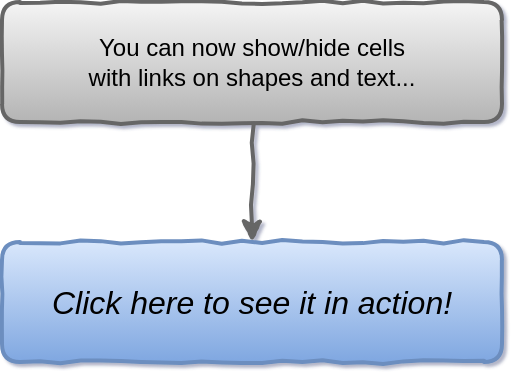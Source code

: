 <mxfile version="24.2.0" type="github" pages="2">
  <diagram id="d5gl4QwFa03STW00YMON" name="Page-1">
    <mxGraphModel dx="1207" dy="682" grid="0" gridSize="10" guides="1" tooltips="1" connect="1" arrows="1" fold="1" page="1" pageScale="1" pageWidth="850" pageHeight="1100" background="#ffffff" math="0" shadow="1">
      <root>
        <mxCell id="0" />
        <mxCell id="1" parent="0" />
        <mxCell id="4" value="" style="edgeStyle=orthogonalEdgeStyle;rounded=0;html=1;jettySize=auto;orthogonalLoop=1;fillColor=#f5f5f5;strokeColor=#666666;comic=1;shadow=0;strokeWidth=2;gradientColor=#b3b3b3;" parent="1" source="2" target="3" edge="1">
          <mxGeometry relative="1" as="geometry" />
        </mxCell>
        <mxCell id="2" value="You can now show/hide cells&lt;br&gt;with links on shapes and text..." style="rounded=1;whiteSpace=wrap;html=1;spacingLeft=10;spacingRight=10;fillColor=#f5f5f5;strokeColor=#666666;comic=1;shadow=0;strokeWidth=2;gradientColor=#b3b3b3;" parent="1" vertex="1">
          <mxGeometry x="300" y="99" width="250" height="60" as="geometry" />
        </mxCell>
        <mxCell id="6" value="" style="edgeStyle=orthogonalEdgeStyle;rounded=0;html=1;jettySize=auto;orthogonalLoop=1;fillColor=#f5f5f5;strokeColor=#666666;comic=1;shadow=0;strokeWidth=2;gradientColor=#b3b3b3;" parent="1" source="3" target="5" edge="1">
          <mxGeometry relative="1" as="geometry" />
        </mxCell>
        <UserObject label="Click here to see it in action!" link="data:action/json,{&quot;actions&quot;:[{&quot;toggle&quot;: {&quot;cells&quot;: [&quot;5&quot;, &quot;7&quot;]}}]}" id="3">
          <mxCell style="rounded=1;whiteSpace=wrap;html=1;fillColor=#dae8fc;strokeColor=#6c8ebf;comic=1;shadow=0;strokeWidth=2;gradientColor=#7ea6e0;fontSize=16;fontStyle=2" parent="1" vertex="1">
            <mxGeometry x="300" y="219" width="250" height="60" as="geometry" />
          </mxCell>
        </UserObject>
        <mxCell id="5" value="The format is&amp;nbsp;data:action/json,{&quot;actions&quot;:[{&quot;toggle&quot;: {&quot;cells&quot;: [id1, id2, ...]}}]}" style="rounded=1;whiteSpace=wrap;html=1;fillColor=#f5f5f5;strokeColor=#666666;comic=1;shadow=0;strokeWidth=2;gradientColor=#b3b3b3;" parent="1" vertex="1" visible="0">
          <mxGeometry x="300" y="339" width="250" height="60" as="geometry" />
        </mxCell>
        <mxCell id="7" value="IDs can be found in the Edit Data dialog or&lt;br&gt;in the tooltip for layers in the Layers dialog" style="rounded=1;whiteSpace=wrap;html=1;fillColor=#f5f5f5;strokeColor=#666666;comic=1;shadow=0;strokeWidth=2;gradientColor=#b3b3b3;" parent="1" vertex="1" visible="0">
          <mxGeometry x="300" y="423" width="250" height="60" as="geometry" />
        </mxCell>
      </root>
    </mxGraphModel>
  </diagram>
  <diagram id="P5UvWLl-yHD5Ik-sSlR9" name="Page-2">
    <mxGraphModel dx="2701" dy="974" grid="1" gridSize="10" guides="1" tooltips="1" connect="1" arrows="1" fold="1" page="1" pageScale="1" pageWidth="850" pageHeight="1100" math="0" shadow="0">
      <root>
        <mxCell id="0" />
        <mxCell id="1" parent="0" />
        <mxCell id="NIE-14_KYxLudchGvDw2-52" value="third" style="shape=umlLifeline;perimeter=lifelinePerimeter;whiteSpace=wrap;html=1;container=1;dropTarget=0;collapsible=0;recursiveResize=0;outlineConnect=0;portConstraint=eastwest;newEdgeStyle={&quot;edgeStyle&quot;:&quot;elbowEdgeStyle&quot;,&quot;elbow&quot;:&quot;vertical&quot;,&quot;curved&quot;:0,&quot;rounded&quot;:0};" vertex="1" parent="1">
          <mxGeometry x="-645" y="440" width="100" height="620" as="geometry" />
        </mxCell>
        <mxCell id="NIE-14_KYxLudchGvDw2-53" value="Client" style="shape=umlLifeline;perimeter=lifelinePerimeter;whiteSpace=wrap;html=1;container=1;dropTarget=0;collapsible=0;recursiveResize=0;outlineConnect=0;portConstraint=eastwest;newEdgeStyle={&quot;edgeStyle&quot;:&quot;elbowEdgeStyle&quot;,&quot;elbow&quot;:&quot;vertical&quot;,&quot;curved&quot;:0,&quot;rounded&quot;:0};" vertex="1" parent="1">
          <mxGeometry x="-525" y="440" width="100" height="630" as="geometry" />
        </mxCell>
        <mxCell id="NIE-14_KYxLudchGvDw2-56" value="" style="rounded=0;whiteSpace=wrap;html=1;" vertex="1" parent="NIE-14_KYxLudchGvDw2-53">
          <mxGeometry x="45" y="60" width="10" height="40" as="geometry" />
        </mxCell>
        <mxCell id="NIE-14_KYxLudchGvDw2-54" value="Server" style="shape=umlLifeline;perimeter=lifelinePerimeter;whiteSpace=wrap;html=1;container=1;dropTarget=0;collapsible=0;recursiveResize=0;outlineConnect=0;portConstraint=eastwest;newEdgeStyle={&quot;curved&quot;:0,&quot;rounded&quot;:0};" vertex="1" parent="1">
          <mxGeometry x="-400" y="440" width="100" height="630" as="geometry" />
        </mxCell>
        <mxCell id="NIE-14_KYxLudchGvDw2-55" value="" style="rounded=0;whiteSpace=wrap;html=1;" vertex="1" parent="1">
          <mxGeometry x="-601" y="500" width="10" height="40" as="geometry" />
        </mxCell>
        <mxCell id="NIE-14_KYxLudchGvDw2-62" value="" style="rounded=0;whiteSpace=wrap;html=1;" vertex="1" parent="1">
          <mxGeometry x="-355" y="500" width="10" height="40" as="geometry" />
        </mxCell>
        <mxCell id="NIE-14_KYxLudchGvDw2-67" value="" style="rounded=0;whiteSpace=wrap;html=1;" vertex="1" parent="1">
          <mxGeometry x="-355" y="560" width="10" height="40" as="geometry" />
        </mxCell>
        <mxCell id="NIE-14_KYxLudchGvDw2-69" value="" style="endArrow=classic;html=1;rounded=0;entryX=0;entryY=0.5;entryDx=0;entryDy=0;" edge="1" parent="1" target="NIE-14_KYxLudchGvDw2-56">
          <mxGeometry relative="1" as="geometry">
            <mxPoint x="-591" y="519" as="sourcePoint" />
            <mxPoint x="-491" y="519" as="targetPoint" />
          </mxGeometry>
        </mxCell>
        <mxCell id="NIE-14_KYxLudchGvDw2-70" value="linkIds" style="edgeLabel;resizable=0;html=1;;align=center;verticalAlign=middle;" connectable="0" vertex="1" parent="NIE-14_KYxLudchGvDw2-69">
          <mxGeometry relative="1" as="geometry" />
        </mxCell>
        <mxCell id="NIE-14_KYxLudchGvDw2-74" value="" style="endArrow=classic;html=1;rounded=0;entryX=0;entryY=0.5;entryDx=0;entryDy=0;" edge="1" parent="1">
          <mxGeometry relative="1" as="geometry">
            <mxPoint x="-470" y="519.29" as="sourcePoint" />
            <mxPoint x="-359" y="520.29" as="targetPoint" />
          </mxGeometry>
        </mxCell>
        <mxCell id="NIE-14_KYxLudchGvDw2-75" value="linkIds" style="edgeLabel;resizable=0;html=1;;align=center;verticalAlign=middle;" connectable="0" vertex="1" parent="NIE-14_KYxLudchGvDw2-74">
          <mxGeometry relative="1" as="geometry" />
        </mxCell>
        <mxCell id="NIE-14_KYxLudchGvDw2-76" value="" style="edgeStyle=elbowEdgeStyle;elbow=horizontal;endArrow=classic;html=1;curved=0;rounded=0;endSize=8;startSize=8;exitX=0.54;exitY=0.147;exitDx=0;exitDy=0;exitPerimeter=0;entryX=0.496;entryY=0.252;entryDx=0;entryDy=0;entryPerimeter=0;" edge="1" parent="1">
          <mxGeometry width="50" height="50" relative="1" as="geometry">
            <mxPoint x="-341.6" y="521.0" as="sourcePoint" />
            <mxPoint x="-346.0" y="578.75" as="targetPoint" />
            <Array as="points">
              <mxPoint x="-255.6" y="550.15" />
            </Array>
          </mxGeometry>
        </mxCell>
        <mxCell id="NIE-14_KYxLudchGvDw2-77" value="linkIds&lt;br&gt;&lt;span style=&quot;color: rgb(102, 102, 0); font-size: 14px; text-align: left; text-wrap: wrap;&quot;&gt;outputController&lt;/span&gt;" style="text;html=1;align=center;verticalAlign=middle;resizable=0;points=[];autosize=1;strokeColor=none;fillColor=none;" vertex="1" parent="1">
          <mxGeometry x="-230" y="525" width="120" height="50" as="geometry" />
        </mxCell>
        <mxCell id="NIE-14_KYxLudchGvDw2-78" value="so" style="text;html=1;align=center;verticalAlign=middle;resizable=0;points=[];autosize=1;strokeColor=none;fillColor=none;" vertex="1" parent="1">
          <mxGeometry x="-329" y="480" width="40" height="30" as="geometry" />
        </mxCell>
        <mxCell id="NIE-14_KYxLudchGvDw2-79" value="outputDevice" style="text;html=1;align=center;verticalAlign=middle;resizable=0;points=[];autosize=1;strokeColor=none;fillColor=none;" vertex="1" parent="1">
          <mxGeometry x="-445" y="565" width="100" height="30" as="geometry" />
        </mxCell>
        <mxCell id="NIE-14_KYxLudchGvDw2-83" value="outputDevice.pushTo" style="text;html=1;align=center;verticalAlign=middle;resizable=0;points=[];autosize=1;strokeColor=none;fillColor=none;" vertex="1" parent="1">
          <mxGeometry x="-494" y="640" width="140" height="30" as="geometry" />
        </mxCell>
        <mxCell id="NIE-14_KYxLudchGvDw2-84" value="" style="rounded=0;whiteSpace=wrap;html=1;" vertex="1" parent="1">
          <mxGeometry x="-355" y="640" width="10" height="40" as="geometry" />
        </mxCell>
        <mxCell id="NIE-14_KYxLudchGvDw2-86" value="" style="edgeStyle=elbowEdgeStyle;elbow=horizontal;endArrow=classic;html=1;curved=0;rounded=0;endSize=8;startSize=8;exitX=0.54;exitY=0.147;exitDx=0;exitDy=0;exitPerimeter=0;entryX=0.496;entryY=0.252;entryDx=0;entryDy=0;entryPerimeter=0;" edge="1" parent="1">
          <mxGeometry width="50" height="50" relative="1" as="geometry">
            <mxPoint x="-342.8" y="595.0" as="sourcePoint" />
            <mxPoint x="-347.2" y="652.75" as="targetPoint" />
            <Array as="points">
              <mxPoint x="-256.8" y="624.15" />
            </Array>
          </mxGeometry>
        </mxCell>
        <mxCell id="NIE-14_KYxLudchGvDw2-88" value="&amp;nbsp; &amp;nbsp;&lt;span style=&quot;background-color: initial;&quot;&gt;&amp;nbsp;if (linkIds.contains(connectedLinks)) {&lt;/span&gt;&lt;div&gt;&amp;nbsp; &amp;nbsp; &amp;nbsp; outputController.subscriber(items)&lt;/div&gt;&lt;div&gt;&amp;nbsp; &amp;nbsp; &amp;nbsp;}&lt;/div&gt;" style="shape=note;strokeWidth=2;fontSize=14;size=20;whiteSpace=wrap;html=1;fillColor=#fff2cc;strokeColor=#d6b656;fontColor=#666600;align=left;" vertex="1" parent="1">
          <mxGeometry x="-240" y="640" width="270" height="74" as="geometry" />
        </mxCell>
        <mxCell id="NIE-14_KYxLudchGvDw2-89" value="" style="rounded=0;whiteSpace=wrap;html=1;" vertex="1" parent="1">
          <mxGeometry x="-354" y="720" width="10" height="40" as="geometry" />
        </mxCell>
        <mxCell id="NIE-14_KYxLudchGvDw2-90" value="" style="edgeStyle=elbowEdgeStyle;elbow=horizontal;endArrow=classic;html=1;curved=0;rounded=0;endSize=8;startSize=8;exitX=0.54;exitY=0.147;exitDx=0;exitDy=0;exitPerimeter=0;entryX=0.496;entryY=0.252;entryDx=0;entryDy=0;entryPerimeter=0;" edge="1" parent="1">
          <mxGeometry width="50" height="50" relative="1" as="geometry">
            <mxPoint x="-342.8" y="680.0" as="sourcePoint" />
            <mxPoint x="-347.2" y="737.75" as="targetPoint" />
            <Array as="points">
              <mxPoint x="-256.8" y="709.15" />
            </Array>
          </mxGeometry>
        </mxCell>
        <mxCell id="NIE-14_KYxLudchGvDw2-91" value="onmessage" style="text;html=1;align=center;verticalAlign=middle;resizable=0;points=[];autosize=1;strokeColor=none;fillColor=none;" vertex="1" parent="1">
          <mxGeometry x="-345" y="750" width="90" height="30" as="geometry" />
        </mxCell>
        <mxCell id="NIE-14_KYxLudchGvDw2-92" value="&lt;div&gt;&amp;nbsp;outputController.&lt;span style=&quot;color: rgb(0, 0, 0); font-family: &amp;quot;Droid Sans Mono&amp;quot;, monospace; font-size: 12.6px; letter-spacing: 0.3px; white-space-collapse: preserve; background-color: rgba(241, 241, 241, 0.2);&quot;&gt;subscribe({&lt;/span&gt;&lt;/div&gt;&lt;div&gt;&lt;span style=&quot;color: rgb(0, 0, 0); font-family: &amp;quot;Droid Sans Mono&amp;quot;, monospace; font-size: 12.6px; letter-spacing: 0.3px; white-space-collapse: preserve; background-color: rgba(241, 241, 241, 0.2);&quot;&gt;  next(items){ sendToClient(items)}&lt;/span&gt;&lt;/div&gt;&lt;div&gt;&lt;span style=&quot;color: rgb(0, 0, 0); font-family: &amp;quot;Droid Sans Mono&amp;quot;, monospace; font-size: 12.6px; letter-spacing: 0.3px; white-space-collapse: preserve; background-color: rgba(241, 241, 241, 0.2);&quot;&gt;})&lt;/span&gt;&lt;/div&gt;" style="shape=note;strokeWidth=2;fontSize=14;size=20;whiteSpace=wrap;html=1;fillColor=#fff2cc;strokeColor=#d6b656;fontColor=#666600;align=left;" vertex="1" parent="1">
          <mxGeometry x="-260" y="750" width="270" height="80" as="geometry" />
        </mxCell>
        <mxCell id="NIE-14_KYxLudchGvDw2-97" value="" style="edgeStyle=orthogonalEdgeStyle;rounded=0;orthogonalLoop=1;jettySize=auto;html=1;" edge="1" parent="1" source="NIE-14_KYxLudchGvDw2-93" target="NIE-14_KYxLudchGvDw2-96">
          <mxGeometry relative="1" as="geometry" />
        </mxCell>
        <mxCell id="NIE-14_KYxLudchGvDw2-93" value="" style="rounded=0;whiteSpace=wrap;html=1;" vertex="1" parent="1">
          <mxGeometry x="-480" y="720" width="10" height="40" as="geometry" />
        </mxCell>
        <mxCell id="NIE-14_KYxLudchGvDw2-94" value="" style="endArrow=classic;html=1;rounded=0;exitX=0;exitY=0.5;exitDx=0;exitDy=0;entryX=1;entryY=0.5;entryDx=0;entryDy=0;" edge="1" parent="1" source="NIE-14_KYxLudchGvDw2-89" target="NIE-14_KYxLudchGvDw2-93">
          <mxGeometry width="50" height="50" relative="1" as="geometry">
            <mxPoint x="-70" y="810" as="sourcePoint" />
            <mxPoint x="-20" y="760" as="targetPoint" />
          </mxGeometry>
        </mxCell>
        <mxCell id="NIE-14_KYxLudchGvDw2-95" value="items" style="text;html=1;align=center;verticalAlign=middle;resizable=0;points=[];autosize=1;strokeColor=none;fillColor=none;" vertex="1" parent="1">
          <mxGeometry x="-445" y="714" width="50" height="30" as="geometry" />
        </mxCell>
        <mxCell id="NIE-14_KYxLudchGvDw2-96" value="" style="rounded=0;whiteSpace=wrap;html=1;" vertex="1" parent="1">
          <mxGeometry x="-601" y="720" width="10" height="40" as="geometry" />
        </mxCell>
        <mxCell id="NIE-14_KYxLudchGvDw2-98" value="items" style="text;html=1;align=center;verticalAlign=middle;resizable=0;points=[];autosize=1;strokeColor=none;fillColor=none;" vertex="1" parent="1">
          <mxGeometry x="-574" y="719" width="50" height="30" as="geometry" />
        </mxCell>
        <mxCell id="NIE-14_KYxLudchGvDw2-99" value="1. items 如何从 server pushto client pushto third&lt;div&gt;2. 可能有多个 third&lt;/div&gt;&lt;div&gt;3. 必须在 runStart 之前进行 linkIds 监听&lt;/div&gt;" style="shape=note;strokeWidth=2;fontSize=14;size=20;whiteSpace=wrap;html=1;fillColor=#fff2cc;strokeColor=#d6b656;fontColor=#666600;align=left;" vertex="1" parent="1">
          <mxGeometry x="-545" y="230" width="330" height="120" as="geometry" />
        </mxCell>
        <mxCell id="NIE-14_KYxLudchGvDw2-101" value="&lt;div&gt;import { Observable } from &#39;rxjs&#39;;&lt;/div&gt;&lt;div&gt;&lt;br&gt;&lt;/div&gt;&lt;div&gt;class ObservableController {&lt;/div&gt;&lt;div&gt;&amp;nbsp; private subscriber: any = null;&lt;/div&gt;&lt;div&gt;&lt;br&gt;&lt;/div&gt;&lt;div&gt;&amp;nbsp; getObservable(): Observable&amp;lt;number&amp;gt; {&lt;/div&gt;&lt;div&gt;&amp;nbsp; &amp;nbsp; return new Observable&amp;lt;number&amp;gt;((subscriber) =&amp;gt; {&lt;/div&gt;&lt;div&gt;&amp;nbsp; &amp;nbsp; &amp;nbsp; // 将subscriber保存在外部变量中，以便稍后使用&lt;/div&gt;&lt;div&gt;&amp;nbsp; &amp;nbsp; &amp;nbsp; this.subscriber = subscriber;&lt;/div&gt;&lt;div&gt;&amp;nbsp; &amp;nbsp; });&lt;/div&gt;&lt;div&gt;&amp;nbsp; }&lt;/div&gt;&lt;div&gt;&lt;br&gt;&lt;/div&gt;&lt;div&gt;&amp;nbsp; next(value: number) {&lt;/div&gt;&lt;div&gt;&amp;nbsp; &amp;nbsp; if (this.subscriber) {&lt;/div&gt;&lt;div&gt;&amp;nbsp; &amp;nbsp; &amp;nbsp; this.subscriber.next(value);&lt;/div&gt;&lt;div&gt;&amp;nbsp; &amp;nbsp; }&lt;/div&gt;&lt;div&gt;&amp;nbsp; }&lt;/div&gt;&lt;div&gt;&lt;br&gt;&lt;/div&gt;&lt;div&gt;&amp;nbsp; complete() {&lt;/div&gt;&lt;div&gt;&amp;nbsp; &amp;nbsp; if (this.subscriber) {&lt;/div&gt;&lt;div&gt;&amp;nbsp; &amp;nbsp; &amp;nbsp; this.subscriber.complete();&lt;/div&gt;&lt;div&gt;&amp;nbsp; &amp;nbsp; }&lt;/div&gt;&lt;div&gt;&amp;nbsp; }&lt;/div&gt;&lt;div&gt;}&lt;/div&gt;&lt;div&gt;&lt;br&gt;&lt;/div&gt;&lt;div&gt;// 使用示例&lt;/div&gt;&lt;div&gt;const controller = new ObservableController();&lt;/div&gt;&lt;div&gt;const observable = controller.getObservable();&lt;/div&gt;&lt;div&gt;&lt;br&gt;&lt;/div&gt;&lt;div&gt;observable.subscribe({&lt;/div&gt;&lt;div&gt;&amp;nbsp; next: (value) =&amp;gt; console.log(value),&lt;/div&gt;&lt;div&gt;&amp;nbsp; complete: () =&amp;gt; console.log(&#39;Completed&#39;),&lt;/div&gt;&lt;div&gt;});&lt;/div&gt;&lt;div&gt;&lt;br&gt;&lt;/div&gt;&lt;div&gt;// 现在你可以在任何地方使用controller来触发next或complete&lt;/div&gt;&lt;div&gt;controller.next(1);&lt;/div&gt;&lt;div&gt;controller.next(2);&lt;/div&gt;&lt;div&gt;controller.next(3);&lt;/div&gt;&lt;div&gt;&lt;br&gt;&lt;/div&gt;&lt;div&gt;setTimeout(() =&amp;gt; {&lt;/div&gt;&lt;div&gt;&amp;nbsp; controller.next(4);&lt;/div&gt;&lt;div&gt;&amp;nbsp; controller.complete();&lt;/div&gt;&lt;div&gt;}, 1000);&lt;/div&gt;&lt;div&gt;&lt;br&gt;&lt;/div&gt;" style="shape=note;strokeWidth=2;fontSize=14;size=20;whiteSpace=wrap;html=1;fillColor=#fff2cc;strokeColor=#d6b656;fontColor=#666600;align=left;" vertex="1" parent="1">
          <mxGeometry x="190" y="190" width="430" height="760" as="geometry" />
        </mxCell>
        <mxCell id="NIE-14_KYxLudchGvDw2-102" value="watchDataChange" style="text;html=1;align=center;verticalAlign=middle;resizable=0;points=[];autosize=1;strokeColor=none;fillColor=none;" vertex="1" parent="1">
          <mxGeometry x="-601" y="530" width="130" height="30" as="geometry" />
        </mxCell>
        <mxCell id="NIE-14_KYxLudchGvDw2-103" value="&lt;span style=&quot;color: rgb(0, 0, 0); font-size: 12px; text-wrap: nowrap;&quot;&gt;watchDataChange&lt;/span&gt;&lt;span style=&quot;color: rgb(0, 0, 0); font-size: 12px; text-wrap: nowrap;&quot;&gt;(items)&lt;/span&gt;" style="shape=note;strokeWidth=2;fontSize=14;size=20;whiteSpace=wrap;html=1;fillColor=#fff2cc;strokeColor=#d6b656;fontColor=#666600;" vertex="1" parent="1">
          <mxGeometry x="-560" y="770" width="160" height="40" as="geometry" />
        </mxCell>
      </root>
    </mxGraphModel>
  </diagram>
</mxfile>

